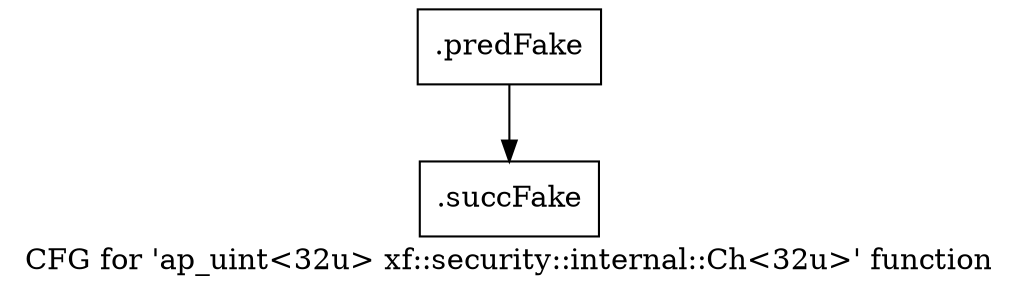 digraph "CFG for 'ap_uint\<32u\> xf::security::internal::Ch\<32u\>' function" {
	label="CFG for 'ap_uint\<32u\> xf::security::internal::Ch\<32u\>' function";

	Node0x5cb9910 [shape=record,filename="",linenumber="",label="{.predFake}"];
	Node0x5cb9910 -> Node0x61549c0[ callList="" memoryops="" filename="./sha1.hpp" execusionnum="180"];
	Node0x61549c0 [shape=record,filename="./sha1.hpp",linenumber="307",label="{.succFake}"];
}
